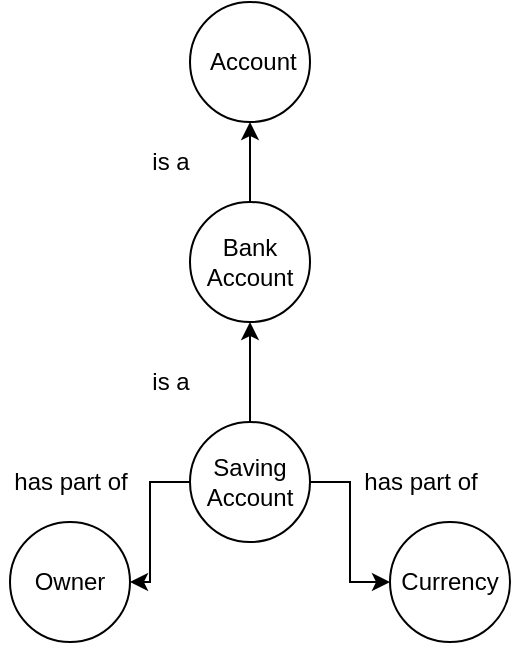<mxfile version="17.4.6" type="github">
  <diagram id="bNzipRwkta9MeBwiPbgG" name="Page-1">
    <mxGraphModel dx="946" dy="547" grid="1" gridSize="10" guides="1" tooltips="1" connect="1" arrows="1" fold="1" page="1" pageScale="1" pageWidth="827" pageHeight="1169" math="0" shadow="0">
      <root>
        <mxCell id="0" />
        <mxCell id="1" parent="0" />
        <mxCell id="lk4psk_2WtwCLvVxGfQ_-22" value="" style="edgeStyle=orthogonalEdgeStyle;rounded=0;orthogonalLoop=1;jettySize=auto;html=1;" edge="1" parent="1" source="lk4psk_2WtwCLvVxGfQ_-19" target="lk4psk_2WtwCLvVxGfQ_-20">
          <mxGeometry relative="1" as="geometry" />
        </mxCell>
        <mxCell id="lk4psk_2WtwCLvVxGfQ_-28" value="" style="edgeStyle=orthogonalEdgeStyle;rounded=0;orthogonalLoop=1;jettySize=auto;html=1;" edge="1" parent="1" source="lk4psk_2WtwCLvVxGfQ_-19" target="lk4psk_2WtwCLvVxGfQ_-26">
          <mxGeometry relative="1" as="geometry" />
        </mxCell>
        <mxCell id="lk4psk_2WtwCLvVxGfQ_-29" value="" style="edgeStyle=orthogonalEdgeStyle;rounded=0;orthogonalLoop=1;jettySize=auto;html=1;" edge="1" parent="1" source="lk4psk_2WtwCLvVxGfQ_-19" target="lk4psk_2WtwCLvVxGfQ_-27">
          <mxGeometry relative="1" as="geometry" />
        </mxCell>
        <mxCell id="lk4psk_2WtwCLvVxGfQ_-19" value="Saving Account" style="ellipse;whiteSpace=wrap;html=1;aspect=fixed;" vertex="1" parent="1">
          <mxGeometry x="230" y="320" width="60" height="60" as="geometry" />
        </mxCell>
        <mxCell id="lk4psk_2WtwCLvVxGfQ_-23" value="" style="edgeStyle=orthogonalEdgeStyle;rounded=0;orthogonalLoop=1;jettySize=auto;html=1;" edge="1" parent="1" source="lk4psk_2WtwCLvVxGfQ_-20" target="lk4psk_2WtwCLvVxGfQ_-21">
          <mxGeometry relative="1" as="geometry" />
        </mxCell>
        <mxCell id="lk4psk_2WtwCLvVxGfQ_-20" value="Bank Account" style="ellipse;whiteSpace=wrap;html=1;aspect=fixed;" vertex="1" parent="1">
          <mxGeometry x="230" y="210" width="60" height="60" as="geometry" />
        </mxCell>
        <mxCell id="lk4psk_2WtwCLvVxGfQ_-21" value="&amp;nbsp;Account" style="ellipse;whiteSpace=wrap;html=1;aspect=fixed;" vertex="1" parent="1">
          <mxGeometry x="230" y="110" width="60" height="60" as="geometry" />
        </mxCell>
        <mxCell id="lk4psk_2WtwCLvVxGfQ_-24" value="is a" style="text;html=1;align=center;verticalAlign=middle;resizable=0;points=[];autosize=1;strokeColor=none;fillColor=none;" vertex="1" parent="1">
          <mxGeometry x="205" y="290" width="30" height="20" as="geometry" />
        </mxCell>
        <mxCell id="lk4psk_2WtwCLvVxGfQ_-25" value="is a" style="text;html=1;align=center;verticalAlign=middle;resizable=0;points=[];autosize=1;strokeColor=none;fillColor=none;" vertex="1" parent="1">
          <mxGeometry x="205" y="180" width="30" height="20" as="geometry" />
        </mxCell>
        <mxCell id="lk4psk_2WtwCLvVxGfQ_-26" value="Owner" style="ellipse;whiteSpace=wrap;html=1;aspect=fixed;" vertex="1" parent="1">
          <mxGeometry x="140" y="370" width="60" height="60" as="geometry" />
        </mxCell>
        <mxCell id="lk4psk_2WtwCLvVxGfQ_-27" value="Currency" style="ellipse;whiteSpace=wrap;html=1;aspect=fixed;" vertex="1" parent="1">
          <mxGeometry x="330" y="370" width="60" height="60" as="geometry" />
        </mxCell>
        <mxCell id="lk4psk_2WtwCLvVxGfQ_-30" value="has part of" style="text;html=1;align=center;verticalAlign=middle;resizable=0;points=[];autosize=1;strokeColor=none;fillColor=none;" vertex="1" parent="1">
          <mxGeometry x="135" y="340" width="70" height="20" as="geometry" />
        </mxCell>
        <mxCell id="lk4psk_2WtwCLvVxGfQ_-31" value="has part of" style="text;html=1;align=center;verticalAlign=middle;resizable=0;points=[];autosize=1;strokeColor=none;fillColor=none;" vertex="1" parent="1">
          <mxGeometry x="310" y="340" width="70" height="20" as="geometry" />
        </mxCell>
      </root>
    </mxGraphModel>
  </diagram>
</mxfile>
